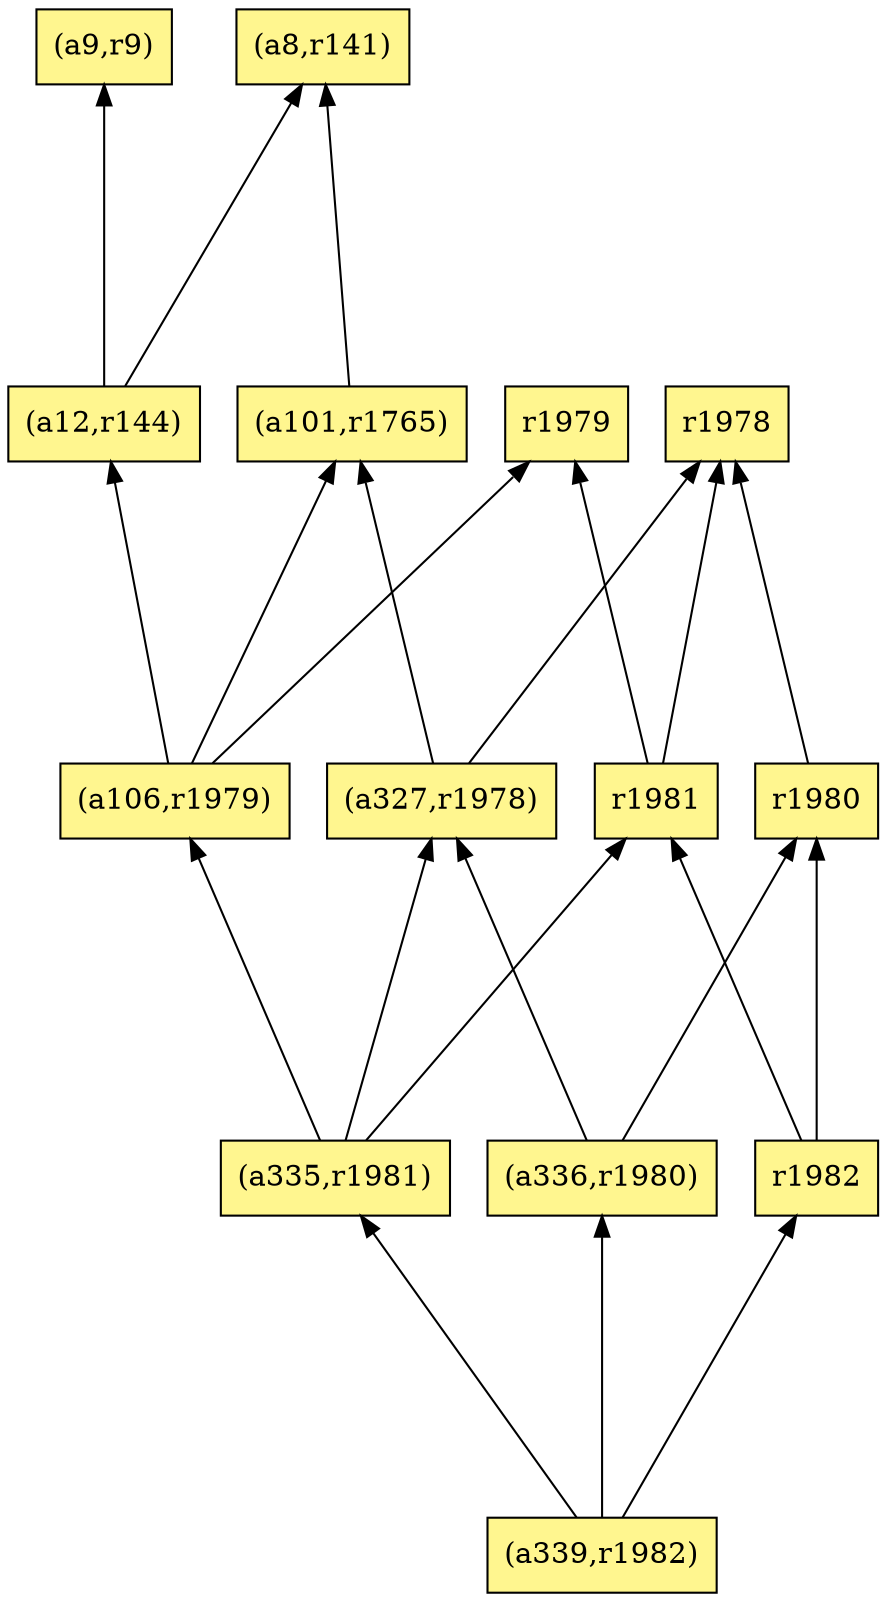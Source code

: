 digraph G {
rankdir=BT;ranksep="2.0";
"(a9,r9)" [shape=record,fillcolor=khaki1,style=filled,label="{(a9,r9)}"];
"r1980" [shape=record,fillcolor=khaki1,style=filled,label="{r1980}"];
"(a12,r144)" [shape=record,fillcolor=khaki1,style=filled,label="{(a12,r144)}"];
"(a335,r1981)" [shape=record,fillcolor=khaki1,style=filled,label="{(a335,r1981)}"];
"(a106,r1979)" [shape=record,fillcolor=khaki1,style=filled,label="{(a106,r1979)}"];
"(a8,r141)" [shape=record,fillcolor=khaki1,style=filled,label="{(a8,r141)}"];
"r1981" [shape=record,fillcolor=khaki1,style=filled,label="{r1981}"];
"r1979" [shape=record,fillcolor=khaki1,style=filled,label="{r1979}"];
"(a339,r1982)" [shape=record,fillcolor=khaki1,style=filled,label="{(a339,r1982)}"];
"r1978" [shape=record,fillcolor=khaki1,style=filled,label="{r1978}"];
"(a336,r1980)" [shape=record,fillcolor=khaki1,style=filled,label="{(a336,r1980)}"];
"r1982" [shape=record,fillcolor=khaki1,style=filled,label="{r1982}"];
"(a327,r1978)" [shape=record,fillcolor=khaki1,style=filled,label="{(a327,r1978)}"];
"(a101,r1765)" [shape=record,fillcolor=khaki1,style=filled,label="{(a101,r1765)}"];
"r1980" -> "r1978"
"(a12,r144)" -> "(a9,r9)"
"(a12,r144)" -> "(a8,r141)"
"(a335,r1981)" -> "(a106,r1979)"
"(a335,r1981)" -> "r1981"
"(a335,r1981)" -> "(a327,r1978)"
"(a106,r1979)" -> "(a12,r144)"
"(a106,r1979)" -> "r1979"
"(a106,r1979)" -> "(a101,r1765)"
"r1981" -> "r1978"
"r1981" -> "r1979"
"(a339,r1982)" -> "(a335,r1981)"
"(a339,r1982)" -> "(a336,r1980)"
"(a339,r1982)" -> "r1982"
"(a336,r1980)" -> "r1980"
"(a336,r1980)" -> "(a327,r1978)"
"r1982" -> "r1980"
"r1982" -> "r1981"
"(a327,r1978)" -> "r1978"
"(a327,r1978)" -> "(a101,r1765)"
"(a101,r1765)" -> "(a8,r141)"
}